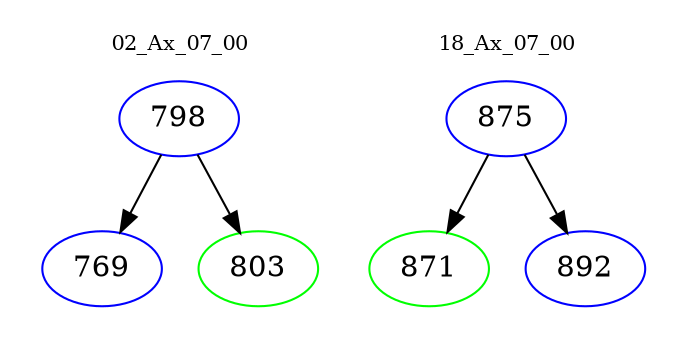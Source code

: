 digraph{
subgraph cluster_0 {
color = white
label = "02_Ax_07_00";
fontsize=10;
T0_798 [label="798", color="blue"]
T0_798 -> T0_769 [color="black"]
T0_769 [label="769", color="blue"]
T0_798 -> T0_803 [color="black"]
T0_803 [label="803", color="green"]
}
subgraph cluster_1 {
color = white
label = "18_Ax_07_00";
fontsize=10;
T1_875 [label="875", color="blue"]
T1_875 -> T1_871 [color="black"]
T1_871 [label="871", color="green"]
T1_875 -> T1_892 [color="black"]
T1_892 [label="892", color="blue"]
}
}
